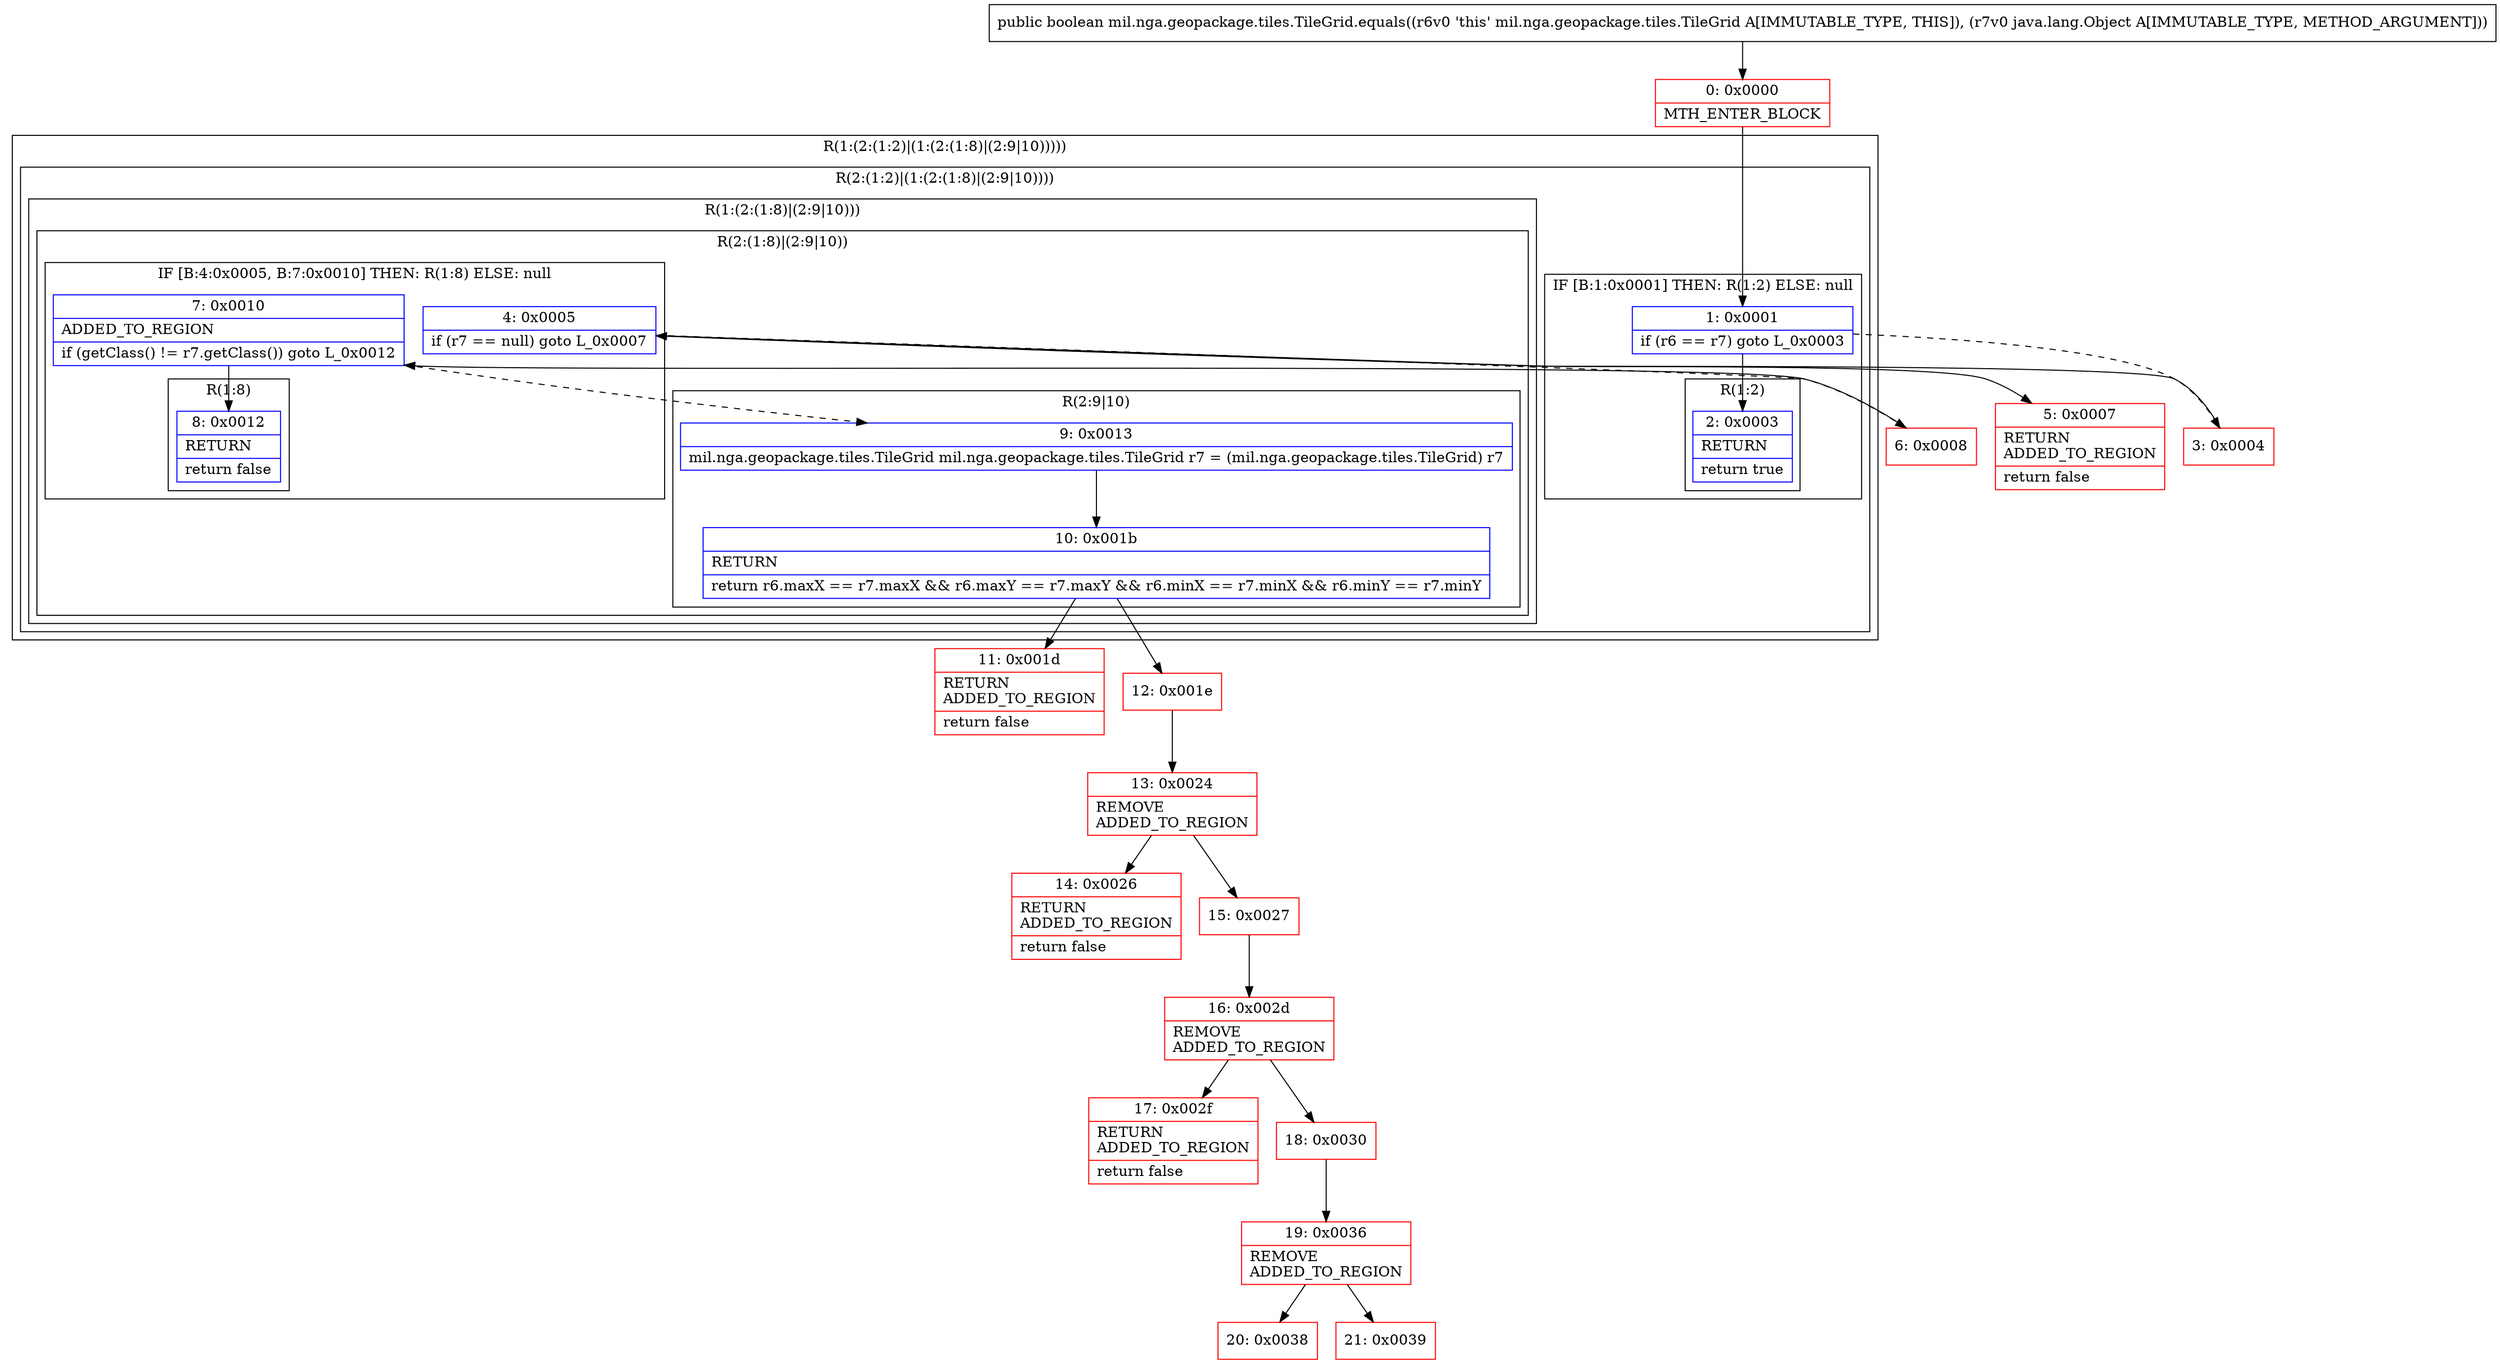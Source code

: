 digraph "CFG formil.nga.geopackage.tiles.TileGrid.equals(Ljava\/lang\/Object;)Z" {
subgraph cluster_Region_6818024 {
label = "R(1:(2:(1:2)|(1:(2:(1:8)|(2:9|10)))))";
node [shape=record,color=blue];
subgraph cluster_Region_1546986295 {
label = "R(2:(1:2)|(1:(2:(1:8)|(2:9|10))))";
node [shape=record,color=blue];
subgraph cluster_IfRegion_1124576675 {
label = "IF [B:1:0x0001] THEN: R(1:2) ELSE: null";
node [shape=record,color=blue];
Node_1 [shape=record,label="{1\:\ 0x0001|if (r6 == r7) goto L_0x0003\l}"];
subgraph cluster_Region_1788397615 {
label = "R(1:2)";
node [shape=record,color=blue];
Node_2 [shape=record,label="{2\:\ 0x0003|RETURN\l|return true\l}"];
}
}
subgraph cluster_Region_720872156 {
label = "R(1:(2:(1:8)|(2:9|10)))";
node [shape=record,color=blue];
subgraph cluster_Region_1605242926 {
label = "R(2:(1:8)|(2:9|10))";
node [shape=record,color=blue];
subgraph cluster_IfRegion_565888205 {
label = "IF [B:4:0x0005, B:7:0x0010] THEN: R(1:8) ELSE: null";
node [shape=record,color=blue];
Node_4 [shape=record,label="{4\:\ 0x0005|if (r7 == null) goto L_0x0007\l}"];
Node_7 [shape=record,label="{7\:\ 0x0010|ADDED_TO_REGION\l|if (getClass() != r7.getClass()) goto L_0x0012\l}"];
subgraph cluster_Region_231713125 {
label = "R(1:8)";
node [shape=record,color=blue];
Node_8 [shape=record,label="{8\:\ 0x0012|RETURN\l|return false\l}"];
}
}
subgraph cluster_Region_450290667 {
label = "R(2:9|10)";
node [shape=record,color=blue];
Node_9 [shape=record,label="{9\:\ 0x0013|mil.nga.geopackage.tiles.TileGrid mil.nga.geopackage.tiles.TileGrid r7 = (mil.nga.geopackage.tiles.TileGrid) r7\l}"];
Node_10 [shape=record,label="{10\:\ 0x001b|RETURN\l|return r6.maxX == r7.maxX && r6.maxY == r7.maxY && r6.minX == r7.minX && r6.minY == r7.minY\l}"];
}
}
}
}
}
Node_0 [shape=record,color=red,label="{0\:\ 0x0000|MTH_ENTER_BLOCK\l}"];
Node_3 [shape=record,color=red,label="{3\:\ 0x0004}"];
Node_5 [shape=record,color=red,label="{5\:\ 0x0007|RETURN\lADDED_TO_REGION\l|return false\l}"];
Node_6 [shape=record,color=red,label="{6\:\ 0x0008}"];
Node_11 [shape=record,color=red,label="{11\:\ 0x001d|RETURN\lADDED_TO_REGION\l|return false\l}"];
Node_12 [shape=record,color=red,label="{12\:\ 0x001e}"];
Node_13 [shape=record,color=red,label="{13\:\ 0x0024|REMOVE\lADDED_TO_REGION\l}"];
Node_14 [shape=record,color=red,label="{14\:\ 0x0026|RETURN\lADDED_TO_REGION\l|return false\l}"];
Node_15 [shape=record,color=red,label="{15\:\ 0x0027}"];
Node_16 [shape=record,color=red,label="{16\:\ 0x002d|REMOVE\lADDED_TO_REGION\l}"];
Node_17 [shape=record,color=red,label="{17\:\ 0x002f|RETURN\lADDED_TO_REGION\l|return false\l}"];
Node_18 [shape=record,color=red,label="{18\:\ 0x0030}"];
Node_19 [shape=record,color=red,label="{19\:\ 0x0036|REMOVE\lADDED_TO_REGION\l}"];
Node_20 [shape=record,color=red,label="{20\:\ 0x0038}"];
Node_21 [shape=record,color=red,label="{21\:\ 0x0039}"];
MethodNode[shape=record,label="{public boolean mil.nga.geopackage.tiles.TileGrid.equals((r6v0 'this' mil.nga.geopackage.tiles.TileGrid A[IMMUTABLE_TYPE, THIS]), (r7v0 java.lang.Object A[IMMUTABLE_TYPE, METHOD_ARGUMENT])) }"];
MethodNode -> Node_0;
Node_1 -> Node_2;
Node_1 -> Node_3[style=dashed];
Node_4 -> Node_5;
Node_4 -> Node_6[style=dashed];
Node_7 -> Node_8;
Node_7 -> Node_9[style=dashed];
Node_9 -> Node_10;
Node_10 -> Node_11;
Node_10 -> Node_12;
Node_0 -> Node_1;
Node_3 -> Node_4;
Node_6 -> Node_7;
Node_12 -> Node_13;
Node_13 -> Node_14;
Node_13 -> Node_15;
Node_15 -> Node_16;
Node_16 -> Node_17;
Node_16 -> Node_18;
Node_18 -> Node_19;
Node_19 -> Node_20;
Node_19 -> Node_21;
}

